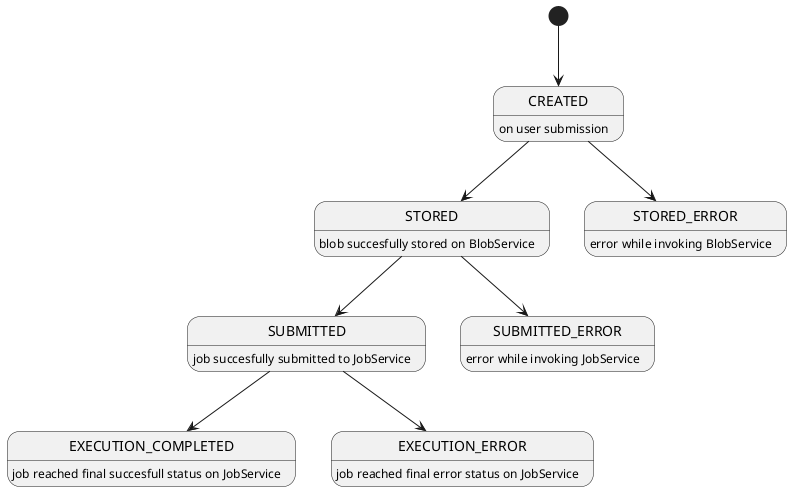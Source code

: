 @startuml

CREATED : on user submission
STORED: blob succesfully stored on BlobService
STORED_ERROR: error while invoking BlobService
SUBMITTED: job succesfully submitted to JobService
SUBMITTED_ERROR: error while invoking JobService
EXECUTION_COMPLETED: job reached final succesfull status on JobService
EXECUTION_ERROR: job reached final error status on JobService

[*] --> CREATED
CREATED --> STORED
CREATED --> STORED_ERROR

STORED --> SUBMITTED
STORED --> SUBMITTED_ERROR

SUBMITTED --> EXECUTION_COMPLETED
SUBMITTED --> EXECUTION_ERROR
@enduml